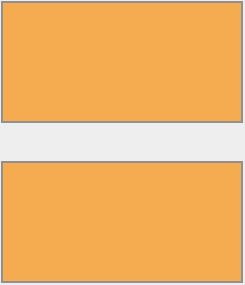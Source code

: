<mxfile version="15.2.9" type="github">
  <diagram id="qGe1pdqT3W0wRUecUUKz" name="第 1 页">
    <mxGraphModel dx="1422" dy="785" grid="1" gridSize="10" guides="1" tooltips="1" connect="1" arrows="1" fold="1" page="1" pageScale="1" pageWidth="827" pageHeight="1169" background="#EEEEEE" math="0" shadow="0">
      <root>
        <mxCell id="0" />
        <mxCell id="1" parent="0" />
        <mxCell id="4i9QKy6Y-gxEZ1XMwqIK-1" value="" style="rounded=0;whiteSpace=wrap;html=1;fillColor=#F5AB50;strokeColor=#909090;fontColor=#1A1A1A;" vertex="1" parent="1">
          <mxGeometry x="60" y="220" width="120" height="60" as="geometry" />
        </mxCell>
        <mxCell id="4i9QKy6Y-gxEZ1XMwqIK-2" value="" style="rounded=0;whiteSpace=wrap;html=1;sketch=0;fontColor=#1A1A1A;strokeColor=#909090;fillColor=#F5AB50;" vertex="1" parent="1">
          <mxGeometry x="60" y="300" width="120" height="60" as="geometry" />
        </mxCell>
      </root>
    </mxGraphModel>
  </diagram>
</mxfile>
